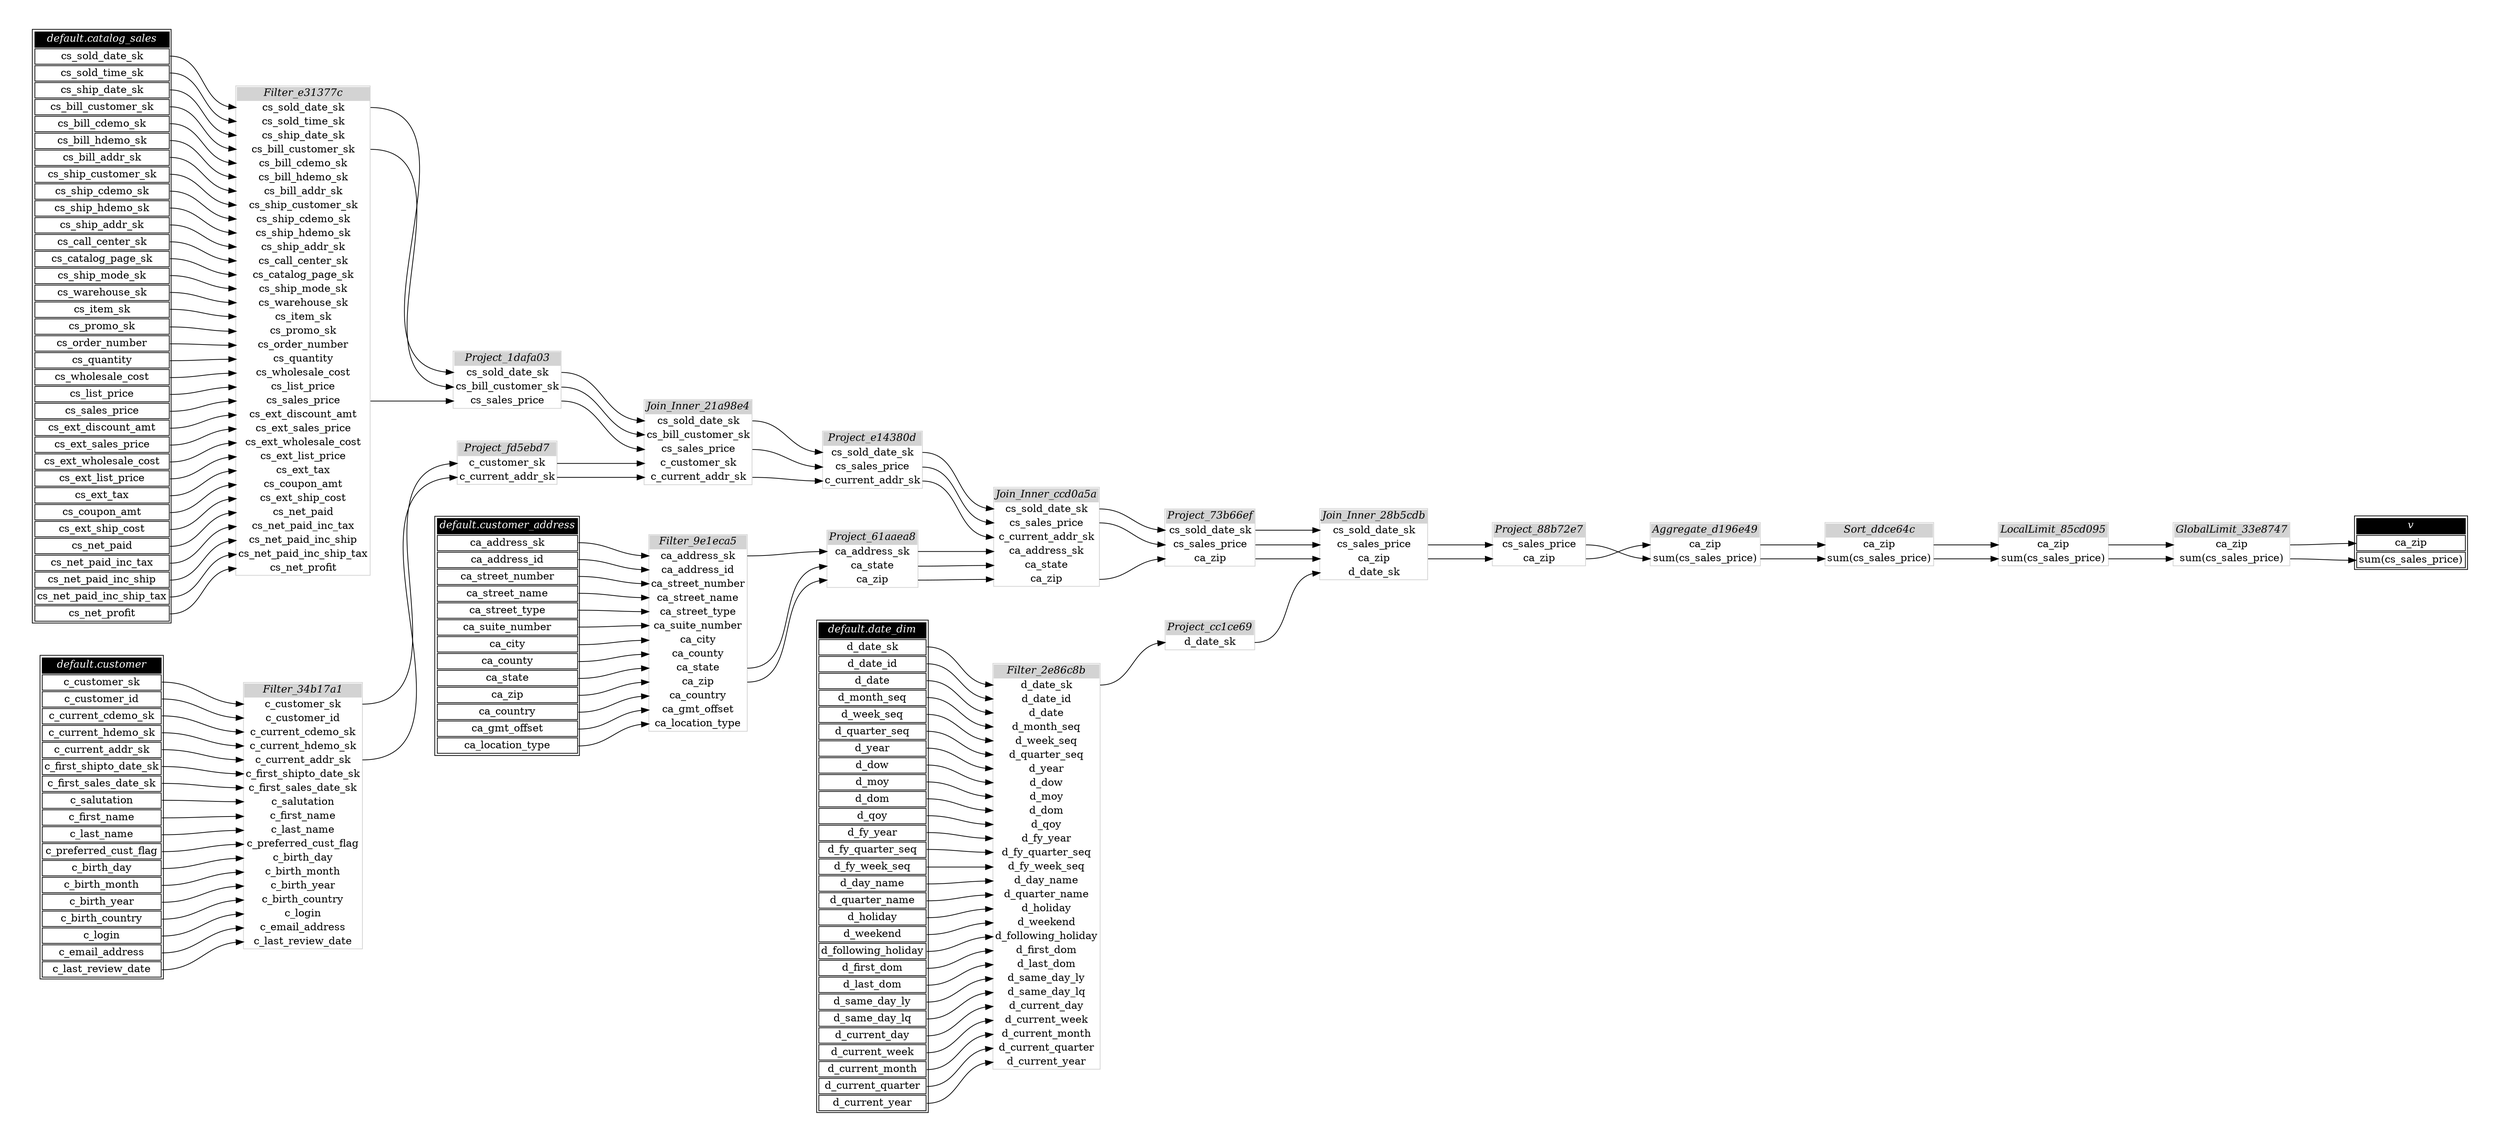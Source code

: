 // Automatically generated by TPCDSFlowTestSuite


digraph {
  graph [pad="0.5" nodesep="0.5" ranksep="1" fontname="Helvetica" rankdir=LR];
  node [shape=plaintext]

  
"Aggregate_d196e49" [label=<
<table color="lightgray" border="1" cellborder="0" cellspacing="0">
  <tr><td bgcolor="lightgray" port="nodeName"><i>Aggregate_d196e49</i></td></tr>
  <tr><td port="0">ca_zip</td></tr>
<tr><td port="1">sum(cs_sales_price)</td></tr>
</table>>];
     

"Filter_2e86c8b" [label=<
<table color="lightgray" border="1" cellborder="0" cellspacing="0">
  <tr><td bgcolor="lightgray" port="nodeName"><i>Filter_2e86c8b</i></td></tr>
  <tr><td port="0">d_date_sk</td></tr>
<tr><td port="1">d_date_id</td></tr>
<tr><td port="2">d_date</td></tr>
<tr><td port="3">d_month_seq</td></tr>
<tr><td port="4">d_week_seq</td></tr>
<tr><td port="5">d_quarter_seq</td></tr>
<tr><td port="6">d_year</td></tr>
<tr><td port="7">d_dow</td></tr>
<tr><td port="8">d_moy</td></tr>
<tr><td port="9">d_dom</td></tr>
<tr><td port="10">d_qoy</td></tr>
<tr><td port="11">d_fy_year</td></tr>
<tr><td port="12">d_fy_quarter_seq</td></tr>
<tr><td port="13">d_fy_week_seq</td></tr>
<tr><td port="14">d_day_name</td></tr>
<tr><td port="15">d_quarter_name</td></tr>
<tr><td port="16">d_holiday</td></tr>
<tr><td port="17">d_weekend</td></tr>
<tr><td port="18">d_following_holiday</td></tr>
<tr><td port="19">d_first_dom</td></tr>
<tr><td port="20">d_last_dom</td></tr>
<tr><td port="21">d_same_day_ly</td></tr>
<tr><td port="22">d_same_day_lq</td></tr>
<tr><td port="23">d_current_day</td></tr>
<tr><td port="24">d_current_week</td></tr>
<tr><td port="25">d_current_month</td></tr>
<tr><td port="26">d_current_quarter</td></tr>
<tr><td port="27">d_current_year</td></tr>
</table>>];
     

"Filter_34b17a1" [label=<
<table color="lightgray" border="1" cellborder="0" cellspacing="0">
  <tr><td bgcolor="lightgray" port="nodeName"><i>Filter_34b17a1</i></td></tr>
  <tr><td port="0">c_customer_sk</td></tr>
<tr><td port="1">c_customer_id</td></tr>
<tr><td port="2">c_current_cdemo_sk</td></tr>
<tr><td port="3">c_current_hdemo_sk</td></tr>
<tr><td port="4">c_current_addr_sk</td></tr>
<tr><td port="5">c_first_shipto_date_sk</td></tr>
<tr><td port="6">c_first_sales_date_sk</td></tr>
<tr><td port="7">c_salutation</td></tr>
<tr><td port="8">c_first_name</td></tr>
<tr><td port="9">c_last_name</td></tr>
<tr><td port="10">c_preferred_cust_flag</td></tr>
<tr><td port="11">c_birth_day</td></tr>
<tr><td port="12">c_birth_month</td></tr>
<tr><td port="13">c_birth_year</td></tr>
<tr><td port="14">c_birth_country</td></tr>
<tr><td port="15">c_login</td></tr>
<tr><td port="16">c_email_address</td></tr>
<tr><td port="17">c_last_review_date</td></tr>
</table>>];
     

"Filter_9e1eca5" [label=<
<table color="lightgray" border="1" cellborder="0" cellspacing="0">
  <tr><td bgcolor="lightgray" port="nodeName"><i>Filter_9e1eca5</i></td></tr>
  <tr><td port="0">ca_address_sk</td></tr>
<tr><td port="1">ca_address_id</td></tr>
<tr><td port="2">ca_street_number</td></tr>
<tr><td port="3">ca_street_name</td></tr>
<tr><td port="4">ca_street_type</td></tr>
<tr><td port="5">ca_suite_number</td></tr>
<tr><td port="6">ca_city</td></tr>
<tr><td port="7">ca_county</td></tr>
<tr><td port="8">ca_state</td></tr>
<tr><td port="9">ca_zip</td></tr>
<tr><td port="10">ca_country</td></tr>
<tr><td port="11">ca_gmt_offset</td></tr>
<tr><td port="12">ca_location_type</td></tr>
</table>>];
     

"Filter_e31377c" [label=<
<table color="lightgray" border="1" cellborder="0" cellspacing="0">
  <tr><td bgcolor="lightgray" port="nodeName"><i>Filter_e31377c</i></td></tr>
  <tr><td port="0">cs_sold_date_sk</td></tr>
<tr><td port="1">cs_sold_time_sk</td></tr>
<tr><td port="2">cs_ship_date_sk</td></tr>
<tr><td port="3">cs_bill_customer_sk</td></tr>
<tr><td port="4">cs_bill_cdemo_sk</td></tr>
<tr><td port="5">cs_bill_hdemo_sk</td></tr>
<tr><td port="6">cs_bill_addr_sk</td></tr>
<tr><td port="7">cs_ship_customer_sk</td></tr>
<tr><td port="8">cs_ship_cdemo_sk</td></tr>
<tr><td port="9">cs_ship_hdemo_sk</td></tr>
<tr><td port="10">cs_ship_addr_sk</td></tr>
<tr><td port="11">cs_call_center_sk</td></tr>
<tr><td port="12">cs_catalog_page_sk</td></tr>
<tr><td port="13">cs_ship_mode_sk</td></tr>
<tr><td port="14">cs_warehouse_sk</td></tr>
<tr><td port="15">cs_item_sk</td></tr>
<tr><td port="16">cs_promo_sk</td></tr>
<tr><td port="17">cs_order_number</td></tr>
<tr><td port="18">cs_quantity</td></tr>
<tr><td port="19">cs_wholesale_cost</td></tr>
<tr><td port="20">cs_list_price</td></tr>
<tr><td port="21">cs_sales_price</td></tr>
<tr><td port="22">cs_ext_discount_amt</td></tr>
<tr><td port="23">cs_ext_sales_price</td></tr>
<tr><td port="24">cs_ext_wholesale_cost</td></tr>
<tr><td port="25">cs_ext_list_price</td></tr>
<tr><td port="26">cs_ext_tax</td></tr>
<tr><td port="27">cs_coupon_amt</td></tr>
<tr><td port="28">cs_ext_ship_cost</td></tr>
<tr><td port="29">cs_net_paid</td></tr>
<tr><td port="30">cs_net_paid_inc_tax</td></tr>
<tr><td port="31">cs_net_paid_inc_ship</td></tr>
<tr><td port="32">cs_net_paid_inc_ship_tax</td></tr>
<tr><td port="33">cs_net_profit</td></tr>
</table>>];
     

"GlobalLimit_33e8747" [label=<
<table color="lightgray" border="1" cellborder="0" cellspacing="0">
  <tr><td bgcolor="lightgray" port="nodeName"><i>GlobalLimit_33e8747</i></td></tr>
  <tr><td port="0">ca_zip</td></tr>
<tr><td port="1">sum(cs_sales_price)</td></tr>
</table>>];
     

"Join_Inner_21a98e4" [label=<
<table color="lightgray" border="1" cellborder="0" cellspacing="0">
  <tr><td bgcolor="lightgray" port="nodeName"><i>Join_Inner_21a98e4</i></td></tr>
  <tr><td port="0">cs_sold_date_sk</td></tr>
<tr><td port="1">cs_bill_customer_sk</td></tr>
<tr><td port="2">cs_sales_price</td></tr>
<tr><td port="3">c_customer_sk</td></tr>
<tr><td port="4">c_current_addr_sk</td></tr>
</table>>];
     

"Join_Inner_28b5cdb" [label=<
<table color="lightgray" border="1" cellborder="0" cellspacing="0">
  <tr><td bgcolor="lightgray" port="nodeName"><i>Join_Inner_28b5cdb</i></td></tr>
  <tr><td port="0">cs_sold_date_sk</td></tr>
<tr><td port="1">cs_sales_price</td></tr>
<tr><td port="2">ca_zip</td></tr>
<tr><td port="3">d_date_sk</td></tr>
</table>>];
     

"Join_Inner_ccd0a5a" [label=<
<table color="lightgray" border="1" cellborder="0" cellspacing="0">
  <tr><td bgcolor="lightgray" port="nodeName"><i>Join_Inner_ccd0a5a</i></td></tr>
  <tr><td port="0">cs_sold_date_sk</td></tr>
<tr><td port="1">cs_sales_price</td></tr>
<tr><td port="2">c_current_addr_sk</td></tr>
<tr><td port="3">ca_address_sk</td></tr>
<tr><td port="4">ca_state</td></tr>
<tr><td port="5">ca_zip</td></tr>
</table>>];
     

"LocalLimit_85cd095" [label=<
<table color="lightgray" border="1" cellborder="0" cellspacing="0">
  <tr><td bgcolor="lightgray" port="nodeName"><i>LocalLimit_85cd095</i></td></tr>
  <tr><td port="0">ca_zip</td></tr>
<tr><td port="1">sum(cs_sales_price)</td></tr>
</table>>];
     

"Project_1dafa03" [label=<
<table color="lightgray" border="1" cellborder="0" cellspacing="0">
  <tr><td bgcolor="lightgray" port="nodeName"><i>Project_1dafa03</i></td></tr>
  <tr><td port="0">cs_sold_date_sk</td></tr>
<tr><td port="1">cs_bill_customer_sk</td></tr>
<tr><td port="2">cs_sales_price</td></tr>
</table>>];
     

"Project_61aaea8" [label=<
<table color="lightgray" border="1" cellborder="0" cellspacing="0">
  <tr><td bgcolor="lightgray" port="nodeName"><i>Project_61aaea8</i></td></tr>
  <tr><td port="0">ca_address_sk</td></tr>
<tr><td port="1">ca_state</td></tr>
<tr><td port="2">ca_zip</td></tr>
</table>>];
     

"Project_73b66ef" [label=<
<table color="lightgray" border="1" cellborder="0" cellspacing="0">
  <tr><td bgcolor="lightgray" port="nodeName"><i>Project_73b66ef</i></td></tr>
  <tr><td port="0">cs_sold_date_sk</td></tr>
<tr><td port="1">cs_sales_price</td></tr>
<tr><td port="2">ca_zip</td></tr>
</table>>];
     

"Project_88b72e7" [label=<
<table color="lightgray" border="1" cellborder="0" cellspacing="0">
  <tr><td bgcolor="lightgray" port="nodeName"><i>Project_88b72e7</i></td></tr>
  <tr><td port="0">cs_sales_price</td></tr>
<tr><td port="1">ca_zip</td></tr>
</table>>];
     

"Project_cc1ce69" [label=<
<table color="lightgray" border="1" cellborder="0" cellspacing="0">
  <tr><td bgcolor="lightgray" port="nodeName"><i>Project_cc1ce69</i></td></tr>
  <tr><td port="0">d_date_sk</td></tr>
</table>>];
     

"Project_e14380d" [label=<
<table color="lightgray" border="1" cellborder="0" cellspacing="0">
  <tr><td bgcolor="lightgray" port="nodeName"><i>Project_e14380d</i></td></tr>
  <tr><td port="0">cs_sold_date_sk</td></tr>
<tr><td port="1">cs_sales_price</td></tr>
<tr><td port="2">c_current_addr_sk</td></tr>
</table>>];
     

"Project_fd5ebd7" [label=<
<table color="lightgray" border="1" cellborder="0" cellspacing="0">
  <tr><td bgcolor="lightgray" port="nodeName"><i>Project_fd5ebd7</i></td></tr>
  <tr><td port="0">c_customer_sk</td></tr>
<tr><td port="1">c_current_addr_sk</td></tr>
</table>>];
     

"Sort_ddce64c" [label=<
<table color="lightgray" border="1" cellborder="0" cellspacing="0">
  <tr><td bgcolor="lightgray" port="nodeName"><i>Sort_ddce64c</i></td></tr>
  <tr><td port="0">ca_zip</td></tr>
<tr><td port="1">sum(cs_sales_price)</td></tr>
</table>>];
     

"default.catalog_sales" [color="black" label=<
<table>
  <tr><td bgcolor="black" port="nodeName"><i><font color="white">default.catalog_sales</font></i></td></tr>
  <tr><td port="0">cs_sold_date_sk</td></tr>
<tr><td port="1">cs_sold_time_sk</td></tr>
<tr><td port="2">cs_ship_date_sk</td></tr>
<tr><td port="3">cs_bill_customer_sk</td></tr>
<tr><td port="4">cs_bill_cdemo_sk</td></tr>
<tr><td port="5">cs_bill_hdemo_sk</td></tr>
<tr><td port="6">cs_bill_addr_sk</td></tr>
<tr><td port="7">cs_ship_customer_sk</td></tr>
<tr><td port="8">cs_ship_cdemo_sk</td></tr>
<tr><td port="9">cs_ship_hdemo_sk</td></tr>
<tr><td port="10">cs_ship_addr_sk</td></tr>
<tr><td port="11">cs_call_center_sk</td></tr>
<tr><td port="12">cs_catalog_page_sk</td></tr>
<tr><td port="13">cs_ship_mode_sk</td></tr>
<tr><td port="14">cs_warehouse_sk</td></tr>
<tr><td port="15">cs_item_sk</td></tr>
<tr><td port="16">cs_promo_sk</td></tr>
<tr><td port="17">cs_order_number</td></tr>
<tr><td port="18">cs_quantity</td></tr>
<tr><td port="19">cs_wholesale_cost</td></tr>
<tr><td port="20">cs_list_price</td></tr>
<tr><td port="21">cs_sales_price</td></tr>
<tr><td port="22">cs_ext_discount_amt</td></tr>
<tr><td port="23">cs_ext_sales_price</td></tr>
<tr><td port="24">cs_ext_wholesale_cost</td></tr>
<tr><td port="25">cs_ext_list_price</td></tr>
<tr><td port="26">cs_ext_tax</td></tr>
<tr><td port="27">cs_coupon_amt</td></tr>
<tr><td port="28">cs_ext_ship_cost</td></tr>
<tr><td port="29">cs_net_paid</td></tr>
<tr><td port="30">cs_net_paid_inc_tax</td></tr>
<tr><td port="31">cs_net_paid_inc_ship</td></tr>
<tr><td port="32">cs_net_paid_inc_ship_tax</td></tr>
<tr><td port="33">cs_net_profit</td></tr>
</table>>];
     

"default.customer" [color="black" label=<
<table>
  <tr><td bgcolor="black" port="nodeName"><i><font color="white">default.customer</font></i></td></tr>
  <tr><td port="0">c_customer_sk</td></tr>
<tr><td port="1">c_customer_id</td></tr>
<tr><td port="2">c_current_cdemo_sk</td></tr>
<tr><td port="3">c_current_hdemo_sk</td></tr>
<tr><td port="4">c_current_addr_sk</td></tr>
<tr><td port="5">c_first_shipto_date_sk</td></tr>
<tr><td port="6">c_first_sales_date_sk</td></tr>
<tr><td port="7">c_salutation</td></tr>
<tr><td port="8">c_first_name</td></tr>
<tr><td port="9">c_last_name</td></tr>
<tr><td port="10">c_preferred_cust_flag</td></tr>
<tr><td port="11">c_birth_day</td></tr>
<tr><td port="12">c_birth_month</td></tr>
<tr><td port="13">c_birth_year</td></tr>
<tr><td port="14">c_birth_country</td></tr>
<tr><td port="15">c_login</td></tr>
<tr><td port="16">c_email_address</td></tr>
<tr><td port="17">c_last_review_date</td></tr>
</table>>];
     

"default.customer_address" [color="black" label=<
<table>
  <tr><td bgcolor="black" port="nodeName"><i><font color="white">default.customer_address</font></i></td></tr>
  <tr><td port="0">ca_address_sk</td></tr>
<tr><td port="1">ca_address_id</td></tr>
<tr><td port="2">ca_street_number</td></tr>
<tr><td port="3">ca_street_name</td></tr>
<tr><td port="4">ca_street_type</td></tr>
<tr><td port="5">ca_suite_number</td></tr>
<tr><td port="6">ca_city</td></tr>
<tr><td port="7">ca_county</td></tr>
<tr><td port="8">ca_state</td></tr>
<tr><td port="9">ca_zip</td></tr>
<tr><td port="10">ca_country</td></tr>
<tr><td port="11">ca_gmt_offset</td></tr>
<tr><td port="12">ca_location_type</td></tr>
</table>>];
     

"default.date_dim" [color="black" label=<
<table>
  <tr><td bgcolor="black" port="nodeName"><i><font color="white">default.date_dim</font></i></td></tr>
  <tr><td port="0">d_date_sk</td></tr>
<tr><td port="1">d_date_id</td></tr>
<tr><td port="2">d_date</td></tr>
<tr><td port="3">d_month_seq</td></tr>
<tr><td port="4">d_week_seq</td></tr>
<tr><td port="5">d_quarter_seq</td></tr>
<tr><td port="6">d_year</td></tr>
<tr><td port="7">d_dow</td></tr>
<tr><td port="8">d_moy</td></tr>
<tr><td port="9">d_dom</td></tr>
<tr><td port="10">d_qoy</td></tr>
<tr><td port="11">d_fy_year</td></tr>
<tr><td port="12">d_fy_quarter_seq</td></tr>
<tr><td port="13">d_fy_week_seq</td></tr>
<tr><td port="14">d_day_name</td></tr>
<tr><td port="15">d_quarter_name</td></tr>
<tr><td port="16">d_holiday</td></tr>
<tr><td port="17">d_weekend</td></tr>
<tr><td port="18">d_following_holiday</td></tr>
<tr><td port="19">d_first_dom</td></tr>
<tr><td port="20">d_last_dom</td></tr>
<tr><td port="21">d_same_day_ly</td></tr>
<tr><td port="22">d_same_day_lq</td></tr>
<tr><td port="23">d_current_day</td></tr>
<tr><td port="24">d_current_week</td></tr>
<tr><td port="25">d_current_month</td></tr>
<tr><td port="26">d_current_quarter</td></tr>
<tr><td port="27">d_current_year</td></tr>
</table>>];
     

"v" [color="black" label=<
<table>
  <tr><td bgcolor="black" port="nodeName"><i><font color="white">v</font></i></td></tr>
  <tr><td port="0">ca_zip</td></tr>
<tr><td port="1">sum(cs_sales_price)</td></tr>
</table>>];
     
  "Aggregate_d196e49":0 -> "Sort_ddce64c":0;
"Aggregate_d196e49":1 -> "Sort_ddce64c":1;
"Filter_2e86c8b":0 -> "Project_cc1ce69":0;
"Filter_34b17a1":0 -> "Project_fd5ebd7":0;
"Filter_34b17a1":4 -> "Project_fd5ebd7":1;
"Filter_9e1eca5":0 -> "Project_61aaea8":0;
"Filter_9e1eca5":8 -> "Project_61aaea8":1;
"Filter_9e1eca5":9 -> "Project_61aaea8":2;
"Filter_e31377c":0 -> "Project_1dafa03":0;
"Filter_e31377c":21 -> "Project_1dafa03":2;
"Filter_e31377c":3 -> "Project_1dafa03":1;
"GlobalLimit_33e8747":0 -> "v":0;
"GlobalLimit_33e8747":1 -> "v":1;
"Join_Inner_21a98e4":0 -> "Project_e14380d":0;
"Join_Inner_21a98e4":2 -> "Project_e14380d":1;
"Join_Inner_21a98e4":4 -> "Project_e14380d":2;
"Join_Inner_28b5cdb":1 -> "Project_88b72e7":0;
"Join_Inner_28b5cdb":2 -> "Project_88b72e7":1;
"Join_Inner_ccd0a5a":0 -> "Project_73b66ef":0;
"Join_Inner_ccd0a5a":1 -> "Project_73b66ef":1;
"Join_Inner_ccd0a5a":5 -> "Project_73b66ef":2;
"LocalLimit_85cd095":0 -> "GlobalLimit_33e8747":0;
"LocalLimit_85cd095":1 -> "GlobalLimit_33e8747":1;
"Project_1dafa03":0 -> "Join_Inner_21a98e4":0;
"Project_1dafa03":1 -> "Join_Inner_21a98e4":1;
"Project_1dafa03":2 -> "Join_Inner_21a98e4":2;
"Project_61aaea8":0 -> "Join_Inner_ccd0a5a":3;
"Project_61aaea8":1 -> "Join_Inner_ccd0a5a":4;
"Project_61aaea8":2 -> "Join_Inner_ccd0a5a":5;
"Project_73b66ef":0 -> "Join_Inner_28b5cdb":0;
"Project_73b66ef":1 -> "Join_Inner_28b5cdb":1;
"Project_73b66ef":2 -> "Join_Inner_28b5cdb":2;
"Project_88b72e7":0 -> "Aggregate_d196e49":1;
"Project_88b72e7":1 -> "Aggregate_d196e49":0;
"Project_cc1ce69":0 -> "Join_Inner_28b5cdb":3;
"Project_e14380d":0 -> "Join_Inner_ccd0a5a":0;
"Project_e14380d":1 -> "Join_Inner_ccd0a5a":1;
"Project_e14380d":2 -> "Join_Inner_ccd0a5a":2;
"Project_fd5ebd7":0 -> "Join_Inner_21a98e4":3;
"Project_fd5ebd7":1 -> "Join_Inner_21a98e4":4;
"Sort_ddce64c":0 -> "LocalLimit_85cd095":0;
"Sort_ddce64c":1 -> "LocalLimit_85cd095":1;
"default.catalog_sales":0 -> "Filter_e31377c":0;
"default.catalog_sales":1 -> "Filter_e31377c":1;
"default.catalog_sales":10 -> "Filter_e31377c":10;
"default.catalog_sales":11 -> "Filter_e31377c":11;
"default.catalog_sales":12 -> "Filter_e31377c":12;
"default.catalog_sales":13 -> "Filter_e31377c":13;
"default.catalog_sales":14 -> "Filter_e31377c":14;
"default.catalog_sales":15 -> "Filter_e31377c":15;
"default.catalog_sales":16 -> "Filter_e31377c":16;
"default.catalog_sales":17 -> "Filter_e31377c":17;
"default.catalog_sales":18 -> "Filter_e31377c":18;
"default.catalog_sales":19 -> "Filter_e31377c":19;
"default.catalog_sales":2 -> "Filter_e31377c":2;
"default.catalog_sales":20 -> "Filter_e31377c":20;
"default.catalog_sales":21 -> "Filter_e31377c":21;
"default.catalog_sales":22 -> "Filter_e31377c":22;
"default.catalog_sales":23 -> "Filter_e31377c":23;
"default.catalog_sales":24 -> "Filter_e31377c":24;
"default.catalog_sales":25 -> "Filter_e31377c":25;
"default.catalog_sales":26 -> "Filter_e31377c":26;
"default.catalog_sales":27 -> "Filter_e31377c":27;
"default.catalog_sales":28 -> "Filter_e31377c":28;
"default.catalog_sales":29 -> "Filter_e31377c":29;
"default.catalog_sales":3 -> "Filter_e31377c":3;
"default.catalog_sales":30 -> "Filter_e31377c":30;
"default.catalog_sales":31 -> "Filter_e31377c":31;
"default.catalog_sales":32 -> "Filter_e31377c":32;
"default.catalog_sales":33 -> "Filter_e31377c":33;
"default.catalog_sales":4 -> "Filter_e31377c":4;
"default.catalog_sales":5 -> "Filter_e31377c":5;
"default.catalog_sales":6 -> "Filter_e31377c":6;
"default.catalog_sales":7 -> "Filter_e31377c":7;
"default.catalog_sales":8 -> "Filter_e31377c":8;
"default.catalog_sales":9 -> "Filter_e31377c":9;
"default.customer":0 -> "Filter_34b17a1":0;
"default.customer":1 -> "Filter_34b17a1":1;
"default.customer":10 -> "Filter_34b17a1":10;
"default.customer":11 -> "Filter_34b17a1":11;
"default.customer":12 -> "Filter_34b17a1":12;
"default.customer":13 -> "Filter_34b17a1":13;
"default.customer":14 -> "Filter_34b17a1":14;
"default.customer":15 -> "Filter_34b17a1":15;
"default.customer":16 -> "Filter_34b17a1":16;
"default.customer":17 -> "Filter_34b17a1":17;
"default.customer":2 -> "Filter_34b17a1":2;
"default.customer":3 -> "Filter_34b17a1":3;
"default.customer":4 -> "Filter_34b17a1":4;
"default.customer":5 -> "Filter_34b17a1":5;
"default.customer":6 -> "Filter_34b17a1":6;
"default.customer":7 -> "Filter_34b17a1":7;
"default.customer":8 -> "Filter_34b17a1":8;
"default.customer":9 -> "Filter_34b17a1":9;
"default.customer_address":0 -> "Filter_9e1eca5":0;
"default.customer_address":1 -> "Filter_9e1eca5":1;
"default.customer_address":10 -> "Filter_9e1eca5":10;
"default.customer_address":11 -> "Filter_9e1eca5":11;
"default.customer_address":12 -> "Filter_9e1eca5":12;
"default.customer_address":2 -> "Filter_9e1eca5":2;
"default.customer_address":3 -> "Filter_9e1eca5":3;
"default.customer_address":4 -> "Filter_9e1eca5":4;
"default.customer_address":5 -> "Filter_9e1eca5":5;
"default.customer_address":6 -> "Filter_9e1eca5":6;
"default.customer_address":7 -> "Filter_9e1eca5":7;
"default.customer_address":8 -> "Filter_9e1eca5":8;
"default.customer_address":9 -> "Filter_9e1eca5":9;
"default.date_dim":0 -> "Filter_2e86c8b":0;
"default.date_dim":1 -> "Filter_2e86c8b":1;
"default.date_dim":10 -> "Filter_2e86c8b":10;
"default.date_dim":11 -> "Filter_2e86c8b":11;
"default.date_dim":12 -> "Filter_2e86c8b":12;
"default.date_dim":13 -> "Filter_2e86c8b":13;
"default.date_dim":14 -> "Filter_2e86c8b":14;
"default.date_dim":15 -> "Filter_2e86c8b":15;
"default.date_dim":16 -> "Filter_2e86c8b":16;
"default.date_dim":17 -> "Filter_2e86c8b":17;
"default.date_dim":18 -> "Filter_2e86c8b":18;
"default.date_dim":19 -> "Filter_2e86c8b":19;
"default.date_dim":2 -> "Filter_2e86c8b":2;
"default.date_dim":20 -> "Filter_2e86c8b":20;
"default.date_dim":21 -> "Filter_2e86c8b":21;
"default.date_dim":22 -> "Filter_2e86c8b":22;
"default.date_dim":23 -> "Filter_2e86c8b":23;
"default.date_dim":24 -> "Filter_2e86c8b":24;
"default.date_dim":25 -> "Filter_2e86c8b":25;
"default.date_dim":26 -> "Filter_2e86c8b":26;
"default.date_dim":27 -> "Filter_2e86c8b":27;
"default.date_dim":3 -> "Filter_2e86c8b":3;
"default.date_dim":4 -> "Filter_2e86c8b":4;
"default.date_dim":5 -> "Filter_2e86c8b":5;
"default.date_dim":6 -> "Filter_2e86c8b":6;
"default.date_dim":7 -> "Filter_2e86c8b":7;
"default.date_dim":8 -> "Filter_2e86c8b":8;
"default.date_dim":9 -> "Filter_2e86c8b":9;
}
       